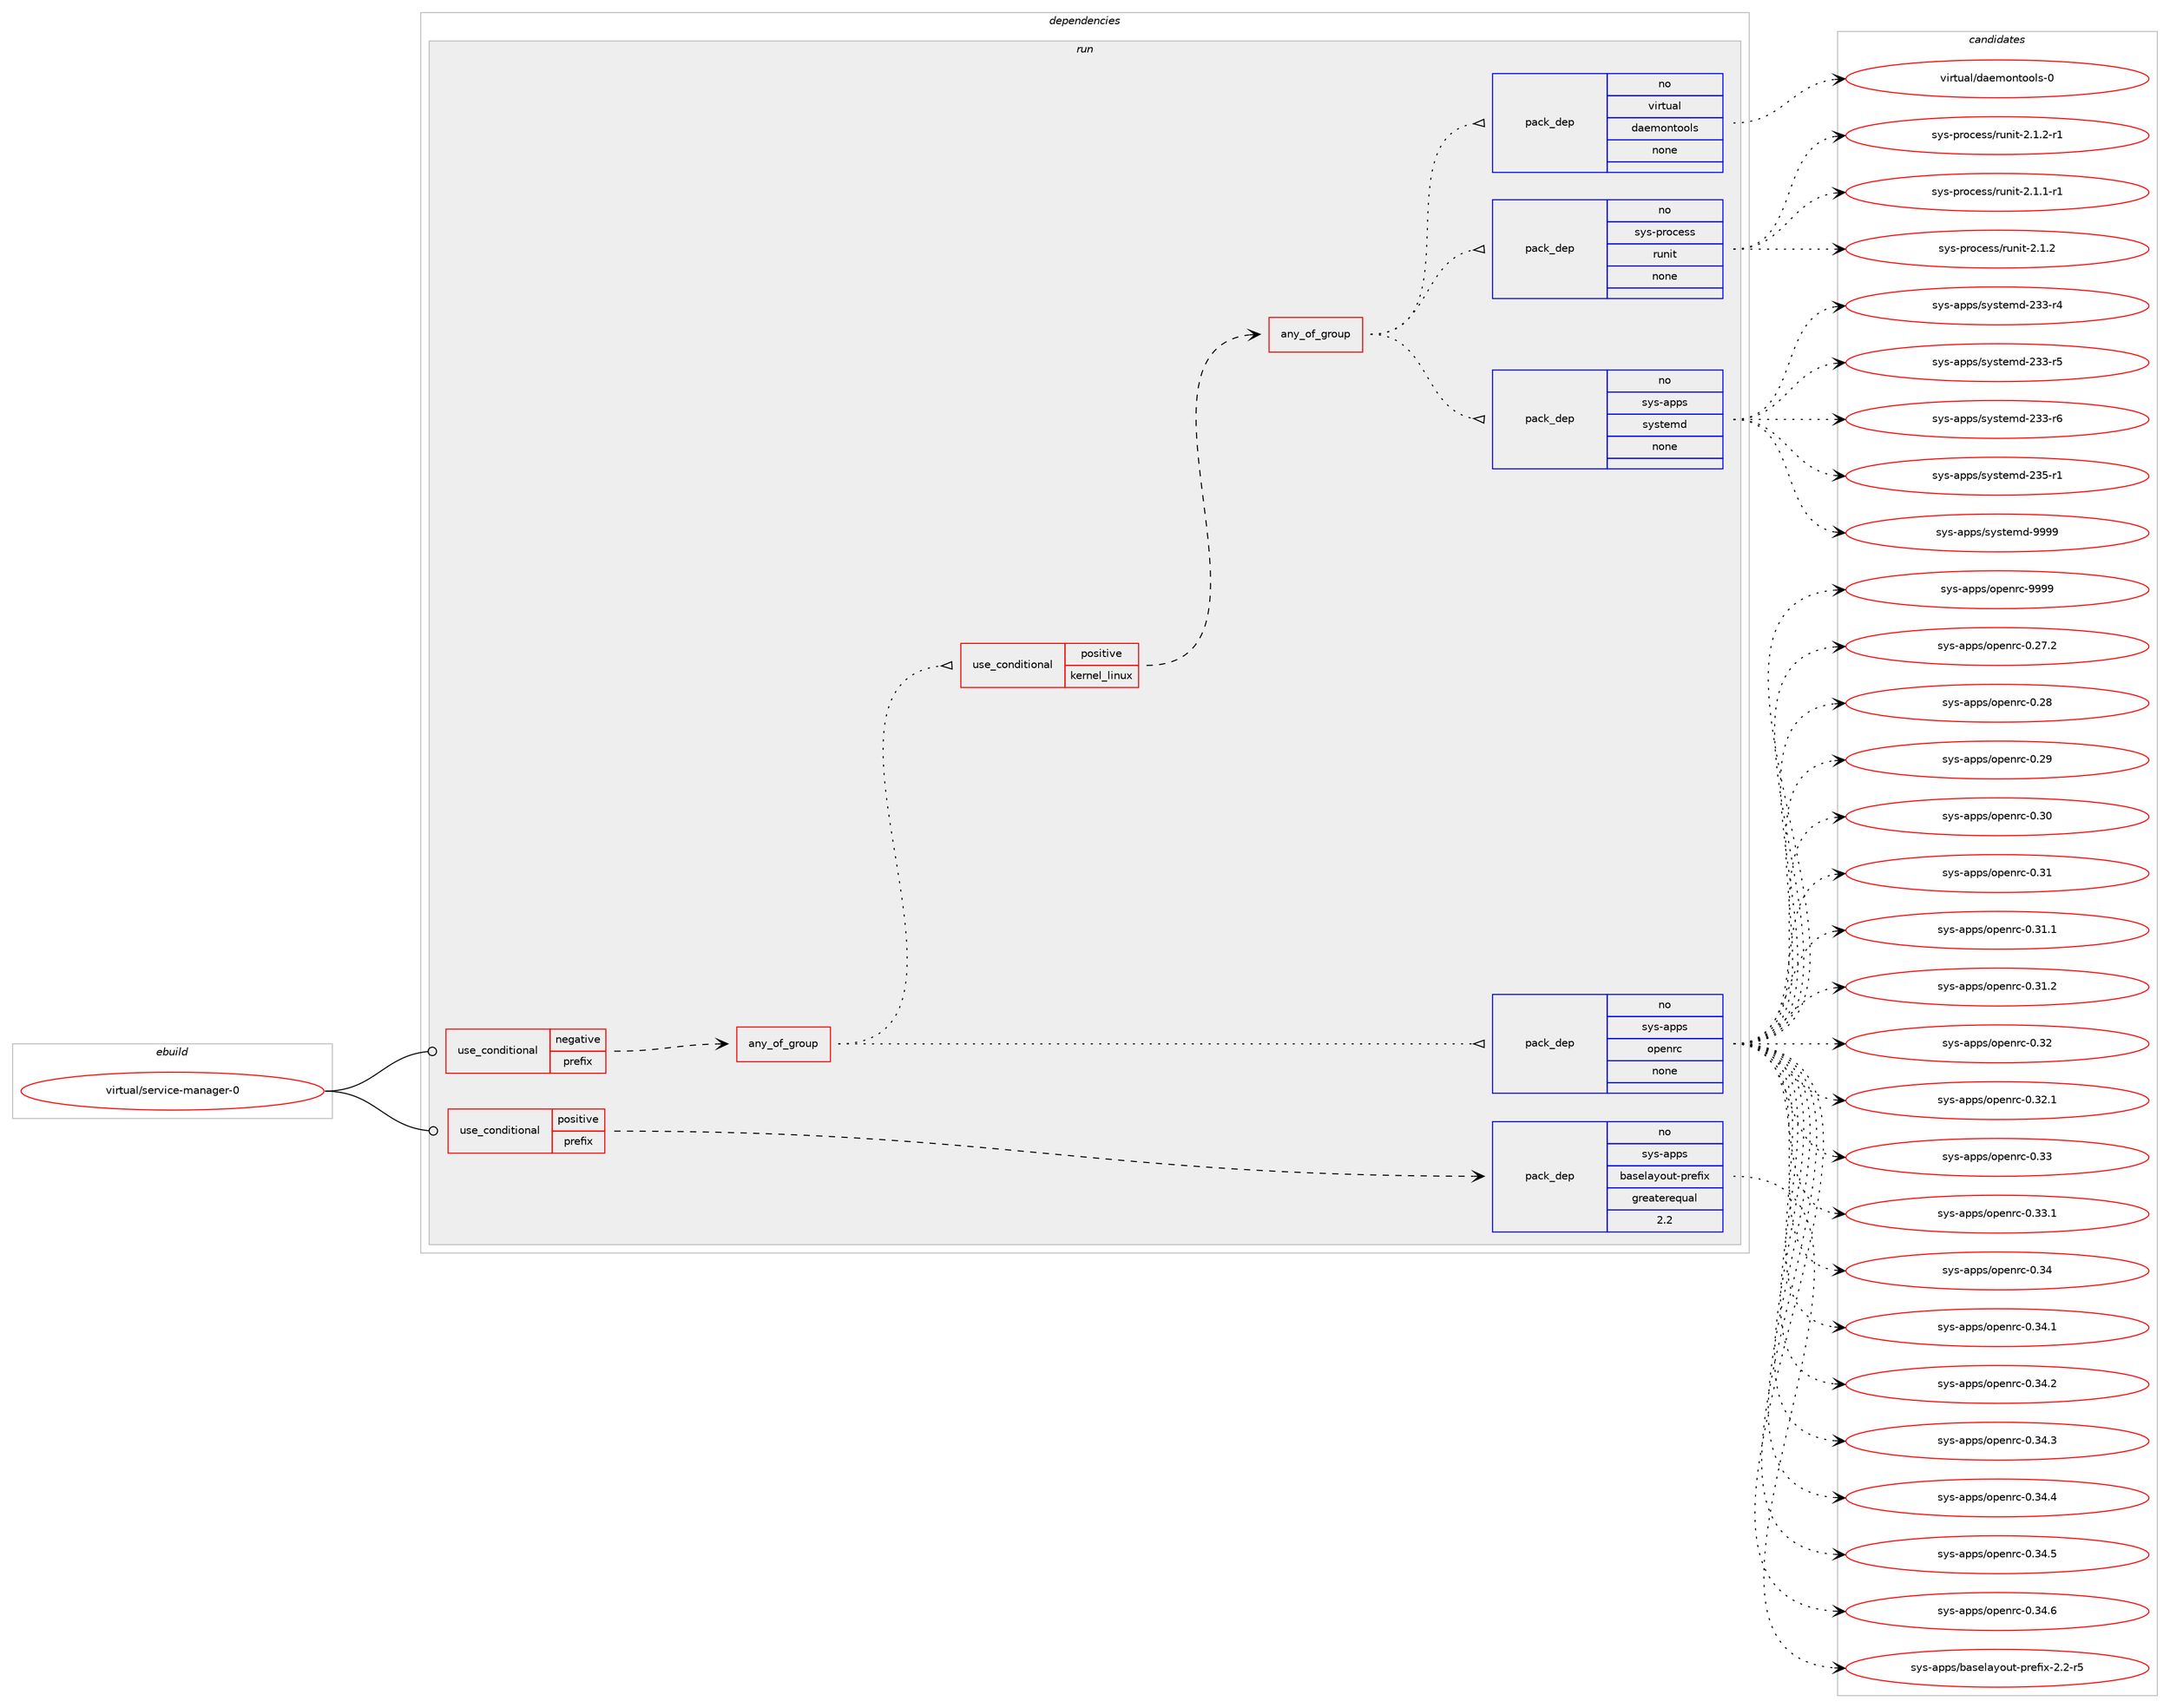 digraph prolog {

# *************
# Graph options
# *************

newrank=true;
concentrate=true;
compound=true;
graph [rankdir=LR,fontname=Helvetica,fontsize=10,ranksep=1.5];#, ranksep=2.5, nodesep=0.2];
edge  [arrowhead=vee];
node  [fontname=Helvetica,fontsize=10];

# **********
# The ebuild
# **********

subgraph cluster_leftcol {
color=gray;
rank=same;
label=<<i>ebuild</i>>;
id [label="virtual/service-manager-0", color=red, width=4, href="../virtual/service-manager-0.svg"];
}

# ****************
# The dependencies
# ****************

subgraph cluster_midcol {
color=gray;
label=<<i>dependencies</i>>;
subgraph cluster_compile {
fillcolor="#eeeeee";
style=filled;
label=<<i>compile</i>>;
}
subgraph cluster_compileandrun {
fillcolor="#eeeeee";
style=filled;
label=<<i>compile and run</i>>;
}
subgraph cluster_run {
fillcolor="#eeeeee";
style=filled;
label=<<i>run</i>>;
subgraph cond119069 {
dependency499251 [label=<<TABLE BORDER="0" CELLBORDER="1" CELLSPACING="0" CELLPADDING="4"><TR><TD ROWSPAN="3" CELLPADDING="10">use_conditional</TD></TR><TR><TD>negative</TD></TR><TR><TD>prefix</TD></TR></TABLE>>, shape=none, color=red];
subgraph any8773 {
dependency499252 [label=<<TABLE BORDER="0" CELLBORDER="1" CELLSPACING="0" CELLPADDING="4"><TR><TD CELLPADDING="10">any_of_group</TD></TR></TABLE>>, shape=none, color=red];subgraph pack371084 {
dependency499253 [label=<<TABLE BORDER="0" CELLBORDER="1" CELLSPACING="0" CELLPADDING="4" WIDTH="220"><TR><TD ROWSPAN="6" CELLPADDING="30">pack_dep</TD></TR><TR><TD WIDTH="110">no</TD></TR><TR><TD>sys-apps</TD></TR><TR><TD>openrc</TD></TR><TR><TD>none</TD></TR><TR><TD></TD></TR></TABLE>>, shape=none, color=blue];
}
dependency499252:e -> dependency499253:w [weight=20,style="dotted",arrowhead="oinv"];
subgraph cond119070 {
dependency499254 [label=<<TABLE BORDER="0" CELLBORDER="1" CELLSPACING="0" CELLPADDING="4"><TR><TD ROWSPAN="3" CELLPADDING="10">use_conditional</TD></TR><TR><TD>positive</TD></TR><TR><TD>kernel_linux</TD></TR></TABLE>>, shape=none, color=red];
subgraph any8774 {
dependency499255 [label=<<TABLE BORDER="0" CELLBORDER="1" CELLSPACING="0" CELLPADDING="4"><TR><TD CELLPADDING="10">any_of_group</TD></TR></TABLE>>, shape=none, color=red];subgraph pack371085 {
dependency499256 [label=<<TABLE BORDER="0" CELLBORDER="1" CELLSPACING="0" CELLPADDING="4" WIDTH="220"><TR><TD ROWSPAN="6" CELLPADDING="30">pack_dep</TD></TR><TR><TD WIDTH="110">no</TD></TR><TR><TD>sys-apps</TD></TR><TR><TD>systemd</TD></TR><TR><TD>none</TD></TR><TR><TD></TD></TR></TABLE>>, shape=none, color=blue];
}
dependency499255:e -> dependency499256:w [weight=20,style="dotted",arrowhead="oinv"];
subgraph pack371086 {
dependency499257 [label=<<TABLE BORDER="0" CELLBORDER="1" CELLSPACING="0" CELLPADDING="4" WIDTH="220"><TR><TD ROWSPAN="6" CELLPADDING="30">pack_dep</TD></TR><TR><TD WIDTH="110">no</TD></TR><TR><TD>sys-process</TD></TR><TR><TD>runit</TD></TR><TR><TD>none</TD></TR><TR><TD></TD></TR></TABLE>>, shape=none, color=blue];
}
dependency499255:e -> dependency499257:w [weight=20,style="dotted",arrowhead="oinv"];
subgraph pack371087 {
dependency499258 [label=<<TABLE BORDER="0" CELLBORDER="1" CELLSPACING="0" CELLPADDING="4" WIDTH="220"><TR><TD ROWSPAN="6" CELLPADDING="30">pack_dep</TD></TR><TR><TD WIDTH="110">no</TD></TR><TR><TD>virtual</TD></TR><TR><TD>daemontools</TD></TR><TR><TD>none</TD></TR><TR><TD></TD></TR></TABLE>>, shape=none, color=blue];
}
dependency499255:e -> dependency499258:w [weight=20,style="dotted",arrowhead="oinv"];
}
dependency499254:e -> dependency499255:w [weight=20,style="dashed",arrowhead="vee"];
}
dependency499252:e -> dependency499254:w [weight=20,style="dotted",arrowhead="oinv"];
}
dependency499251:e -> dependency499252:w [weight=20,style="dashed",arrowhead="vee"];
}
id:e -> dependency499251:w [weight=20,style="solid",arrowhead="odot"];
subgraph cond119071 {
dependency499259 [label=<<TABLE BORDER="0" CELLBORDER="1" CELLSPACING="0" CELLPADDING="4"><TR><TD ROWSPAN="3" CELLPADDING="10">use_conditional</TD></TR><TR><TD>positive</TD></TR><TR><TD>prefix</TD></TR></TABLE>>, shape=none, color=red];
subgraph pack371088 {
dependency499260 [label=<<TABLE BORDER="0" CELLBORDER="1" CELLSPACING="0" CELLPADDING="4" WIDTH="220"><TR><TD ROWSPAN="6" CELLPADDING="30">pack_dep</TD></TR><TR><TD WIDTH="110">no</TD></TR><TR><TD>sys-apps</TD></TR><TR><TD>baselayout-prefix</TD></TR><TR><TD>greaterequal</TD></TR><TR><TD>2.2</TD></TR></TABLE>>, shape=none, color=blue];
}
dependency499259:e -> dependency499260:w [weight=20,style="dashed",arrowhead="vee"];
}
id:e -> dependency499259:w [weight=20,style="solid",arrowhead="odot"];
}
}

# **************
# The candidates
# **************

subgraph cluster_choices {
rank=same;
color=gray;
label=<<i>candidates</i>>;

subgraph choice371084 {
color=black;
nodesep=1;
choice1151211154597112112115471111121011101149945484650554650 [label="sys-apps/openrc-0.27.2", color=red, width=4,href="../sys-apps/openrc-0.27.2.svg"];
choice115121115459711211211547111112101110114994548465056 [label="sys-apps/openrc-0.28", color=red, width=4,href="../sys-apps/openrc-0.28.svg"];
choice115121115459711211211547111112101110114994548465057 [label="sys-apps/openrc-0.29", color=red, width=4,href="../sys-apps/openrc-0.29.svg"];
choice115121115459711211211547111112101110114994548465148 [label="sys-apps/openrc-0.30", color=red, width=4,href="../sys-apps/openrc-0.30.svg"];
choice115121115459711211211547111112101110114994548465149 [label="sys-apps/openrc-0.31", color=red, width=4,href="../sys-apps/openrc-0.31.svg"];
choice1151211154597112112115471111121011101149945484651494649 [label="sys-apps/openrc-0.31.1", color=red, width=4,href="../sys-apps/openrc-0.31.1.svg"];
choice1151211154597112112115471111121011101149945484651494650 [label="sys-apps/openrc-0.31.2", color=red, width=4,href="../sys-apps/openrc-0.31.2.svg"];
choice115121115459711211211547111112101110114994548465150 [label="sys-apps/openrc-0.32", color=red, width=4,href="../sys-apps/openrc-0.32.svg"];
choice1151211154597112112115471111121011101149945484651504649 [label="sys-apps/openrc-0.32.1", color=red, width=4,href="../sys-apps/openrc-0.32.1.svg"];
choice115121115459711211211547111112101110114994548465151 [label="sys-apps/openrc-0.33", color=red, width=4,href="../sys-apps/openrc-0.33.svg"];
choice1151211154597112112115471111121011101149945484651514649 [label="sys-apps/openrc-0.33.1", color=red, width=4,href="../sys-apps/openrc-0.33.1.svg"];
choice115121115459711211211547111112101110114994548465152 [label="sys-apps/openrc-0.34", color=red, width=4,href="../sys-apps/openrc-0.34.svg"];
choice1151211154597112112115471111121011101149945484651524649 [label="sys-apps/openrc-0.34.1", color=red, width=4,href="../sys-apps/openrc-0.34.1.svg"];
choice1151211154597112112115471111121011101149945484651524650 [label="sys-apps/openrc-0.34.2", color=red, width=4,href="../sys-apps/openrc-0.34.2.svg"];
choice1151211154597112112115471111121011101149945484651524651 [label="sys-apps/openrc-0.34.3", color=red, width=4,href="../sys-apps/openrc-0.34.3.svg"];
choice1151211154597112112115471111121011101149945484651524652 [label="sys-apps/openrc-0.34.4", color=red, width=4,href="../sys-apps/openrc-0.34.4.svg"];
choice1151211154597112112115471111121011101149945484651524653 [label="sys-apps/openrc-0.34.5", color=red, width=4,href="../sys-apps/openrc-0.34.5.svg"];
choice1151211154597112112115471111121011101149945484651524654 [label="sys-apps/openrc-0.34.6", color=red, width=4,href="../sys-apps/openrc-0.34.6.svg"];
choice115121115459711211211547111112101110114994557575757 [label="sys-apps/openrc-9999", color=red, width=4,href="../sys-apps/openrc-9999.svg"];
dependency499253:e -> choice1151211154597112112115471111121011101149945484650554650:w [style=dotted,weight="100"];
dependency499253:e -> choice115121115459711211211547111112101110114994548465056:w [style=dotted,weight="100"];
dependency499253:e -> choice115121115459711211211547111112101110114994548465057:w [style=dotted,weight="100"];
dependency499253:e -> choice115121115459711211211547111112101110114994548465148:w [style=dotted,weight="100"];
dependency499253:e -> choice115121115459711211211547111112101110114994548465149:w [style=dotted,weight="100"];
dependency499253:e -> choice1151211154597112112115471111121011101149945484651494649:w [style=dotted,weight="100"];
dependency499253:e -> choice1151211154597112112115471111121011101149945484651494650:w [style=dotted,weight="100"];
dependency499253:e -> choice115121115459711211211547111112101110114994548465150:w [style=dotted,weight="100"];
dependency499253:e -> choice1151211154597112112115471111121011101149945484651504649:w [style=dotted,weight="100"];
dependency499253:e -> choice115121115459711211211547111112101110114994548465151:w [style=dotted,weight="100"];
dependency499253:e -> choice1151211154597112112115471111121011101149945484651514649:w [style=dotted,weight="100"];
dependency499253:e -> choice115121115459711211211547111112101110114994548465152:w [style=dotted,weight="100"];
dependency499253:e -> choice1151211154597112112115471111121011101149945484651524649:w [style=dotted,weight="100"];
dependency499253:e -> choice1151211154597112112115471111121011101149945484651524650:w [style=dotted,weight="100"];
dependency499253:e -> choice1151211154597112112115471111121011101149945484651524651:w [style=dotted,weight="100"];
dependency499253:e -> choice1151211154597112112115471111121011101149945484651524652:w [style=dotted,weight="100"];
dependency499253:e -> choice1151211154597112112115471111121011101149945484651524653:w [style=dotted,weight="100"];
dependency499253:e -> choice1151211154597112112115471111121011101149945484651524654:w [style=dotted,weight="100"];
dependency499253:e -> choice115121115459711211211547111112101110114994557575757:w [style=dotted,weight="100"];
}
subgraph choice371085 {
color=black;
nodesep=1;
choice115121115459711211211547115121115116101109100455051514511452 [label="sys-apps/systemd-233-r4", color=red, width=4,href="../sys-apps/systemd-233-r4.svg"];
choice115121115459711211211547115121115116101109100455051514511453 [label="sys-apps/systemd-233-r5", color=red, width=4,href="../sys-apps/systemd-233-r5.svg"];
choice115121115459711211211547115121115116101109100455051514511454 [label="sys-apps/systemd-233-r6", color=red, width=4,href="../sys-apps/systemd-233-r6.svg"];
choice115121115459711211211547115121115116101109100455051534511449 [label="sys-apps/systemd-235-r1", color=red, width=4,href="../sys-apps/systemd-235-r1.svg"];
choice1151211154597112112115471151211151161011091004557575757 [label="sys-apps/systemd-9999", color=red, width=4,href="../sys-apps/systemd-9999.svg"];
dependency499256:e -> choice115121115459711211211547115121115116101109100455051514511452:w [style=dotted,weight="100"];
dependency499256:e -> choice115121115459711211211547115121115116101109100455051514511453:w [style=dotted,weight="100"];
dependency499256:e -> choice115121115459711211211547115121115116101109100455051514511454:w [style=dotted,weight="100"];
dependency499256:e -> choice115121115459711211211547115121115116101109100455051534511449:w [style=dotted,weight="100"];
dependency499256:e -> choice1151211154597112112115471151211151161011091004557575757:w [style=dotted,weight="100"];
}
subgraph choice371086 {
color=black;
nodesep=1;
choice1151211154511211411199101115115471141171101051164550464946494511449 [label="sys-process/runit-2.1.1-r1", color=red, width=4,href="../sys-process/runit-2.1.1-r1.svg"];
choice115121115451121141119910111511547114117110105116455046494650 [label="sys-process/runit-2.1.2", color=red, width=4,href="../sys-process/runit-2.1.2.svg"];
choice1151211154511211411199101115115471141171101051164550464946504511449 [label="sys-process/runit-2.1.2-r1", color=red, width=4,href="../sys-process/runit-2.1.2-r1.svg"];
dependency499257:e -> choice1151211154511211411199101115115471141171101051164550464946494511449:w [style=dotted,weight="100"];
dependency499257:e -> choice115121115451121141119910111511547114117110105116455046494650:w [style=dotted,weight="100"];
dependency499257:e -> choice1151211154511211411199101115115471141171101051164550464946504511449:w [style=dotted,weight="100"];
}
subgraph choice371087 {
color=black;
nodesep=1;
choice1181051141161179710847100971011091111101161111111081154548 [label="virtual/daemontools-0", color=red, width=4,href="../virtual/daemontools-0.svg"];
dependency499258:e -> choice1181051141161179710847100971011091111101161111111081154548:w [style=dotted,weight="100"];
}
subgraph choice371088 {
color=black;
nodesep=1;
choice11512111545971121121154798971151011089712111111711645112114101102105120455046504511453 [label="sys-apps/baselayout-prefix-2.2-r5", color=red, width=4,href="../sys-apps/baselayout-prefix-2.2-r5.svg"];
dependency499260:e -> choice11512111545971121121154798971151011089712111111711645112114101102105120455046504511453:w [style=dotted,weight="100"];
}
}

}

